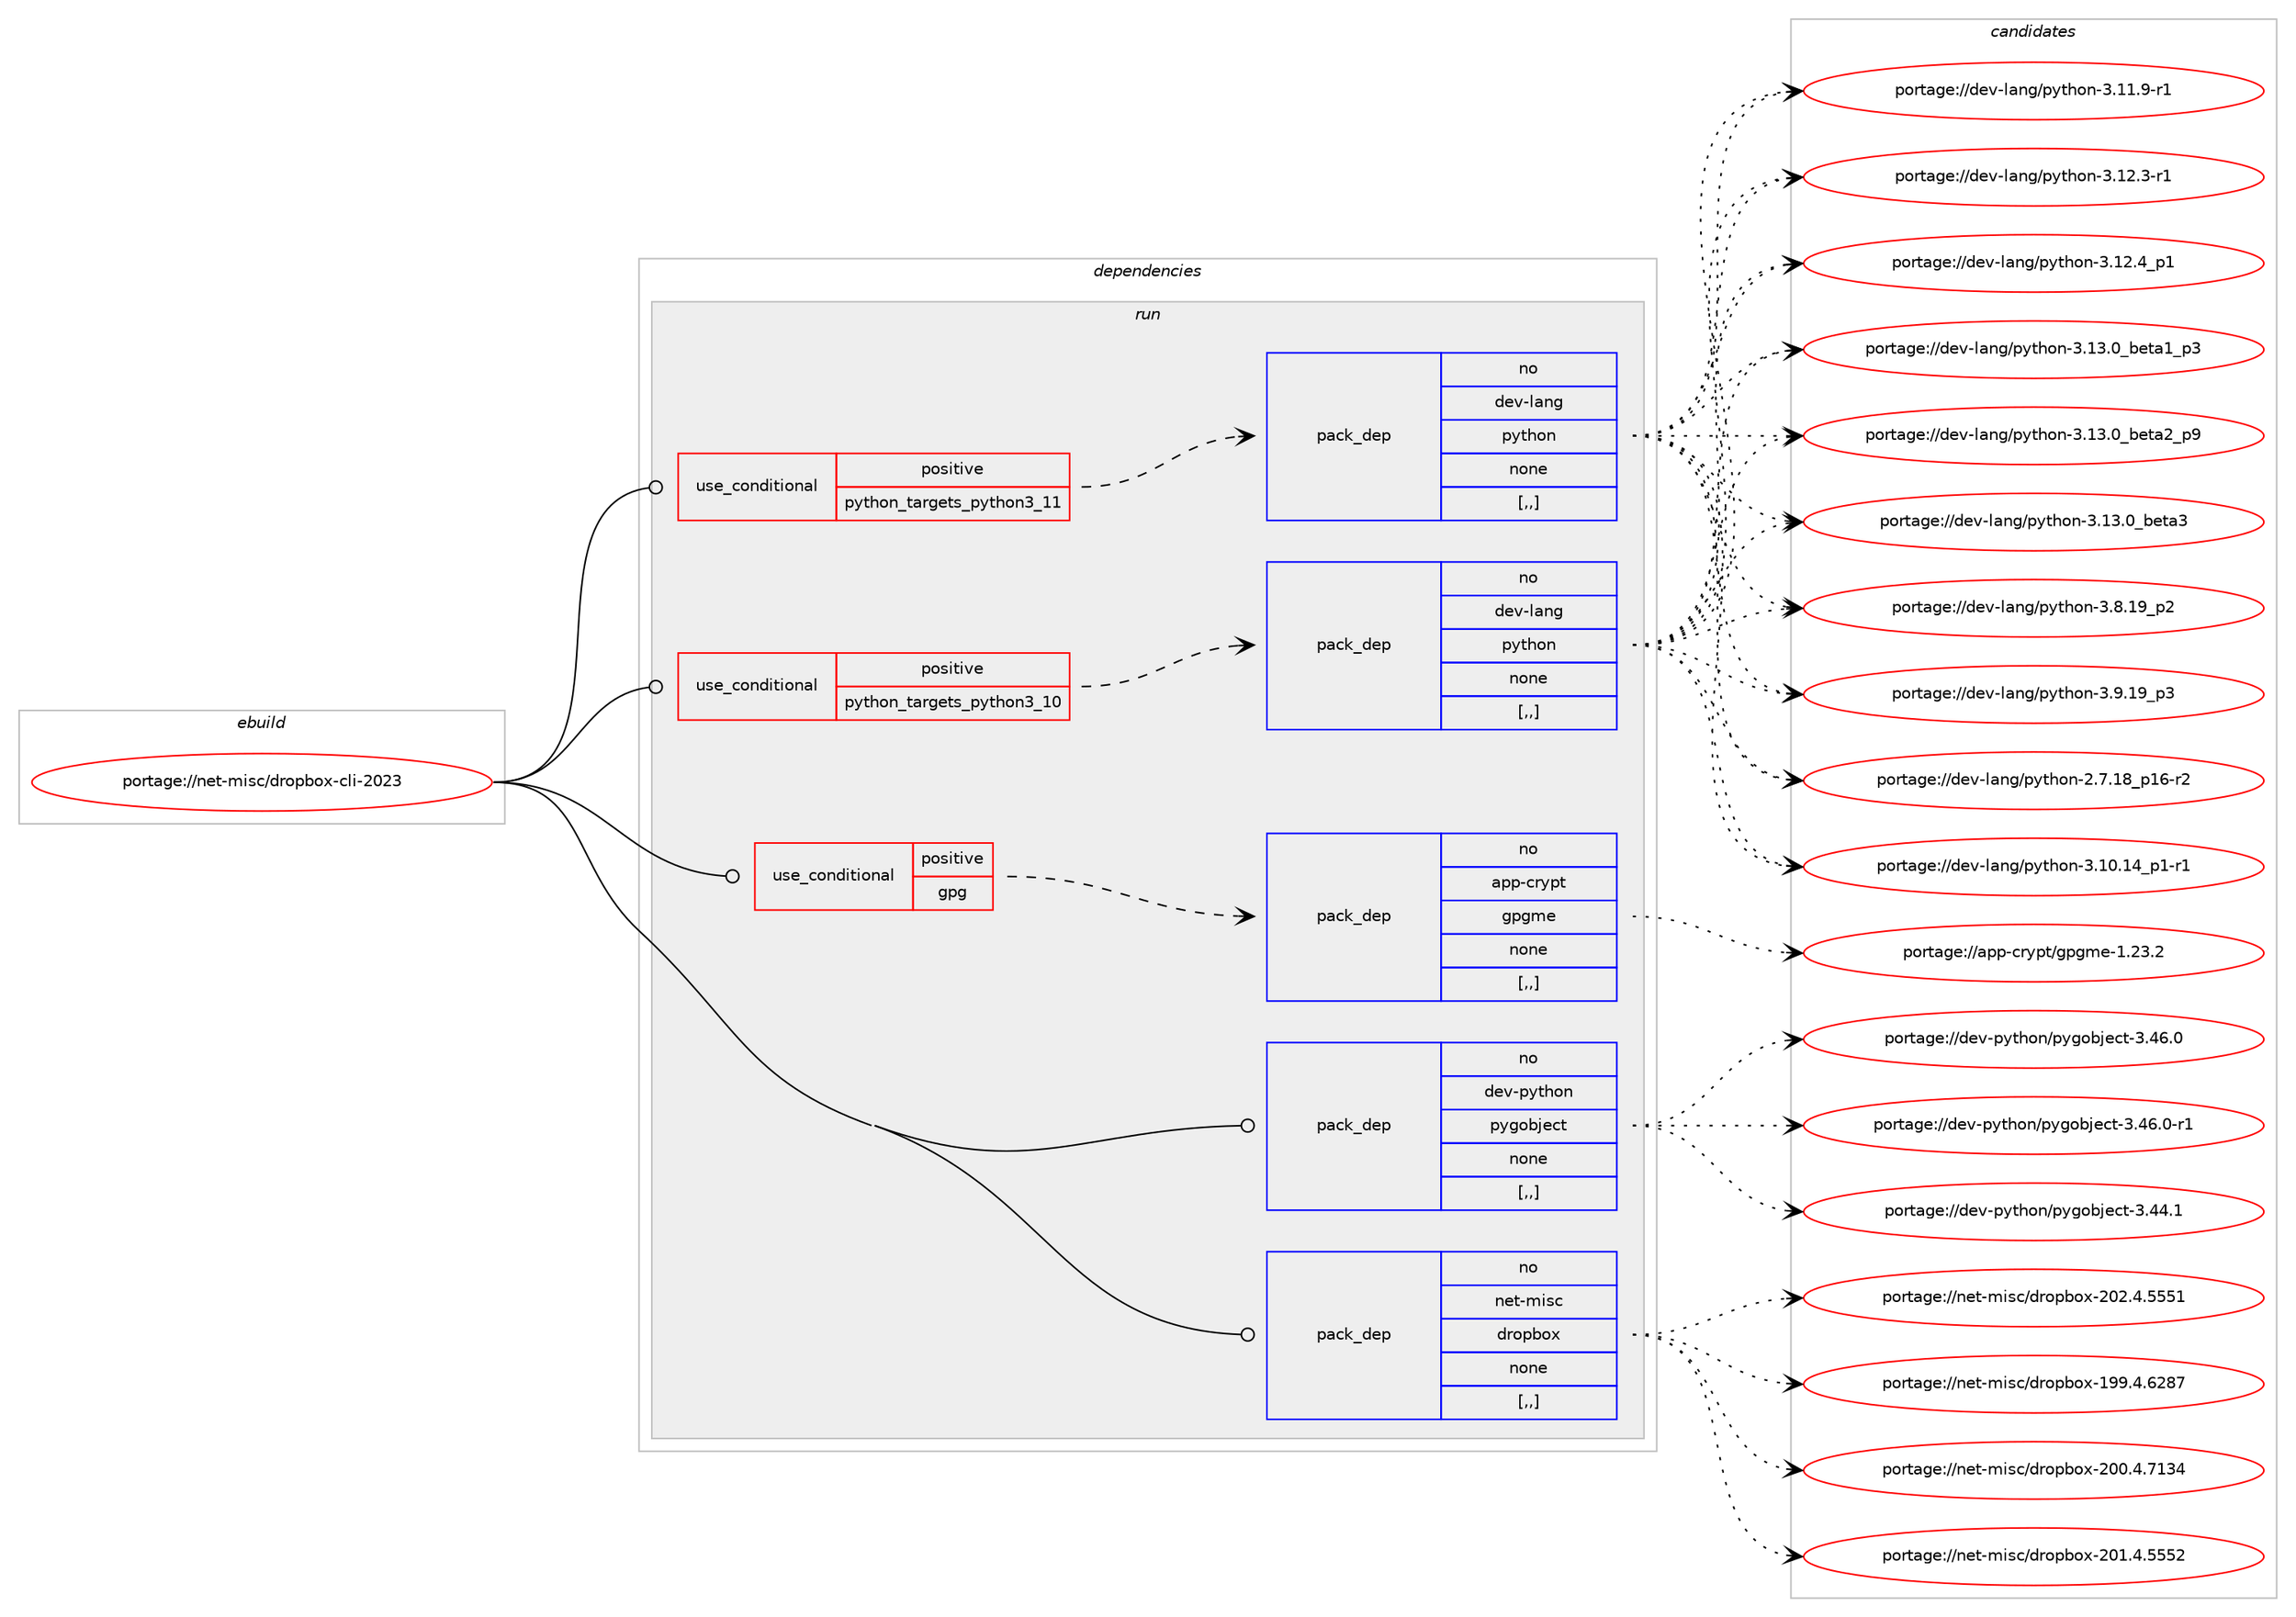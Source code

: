 digraph prolog {

# *************
# Graph options
# *************

newrank=true;
concentrate=true;
compound=true;
graph [rankdir=LR,fontname=Helvetica,fontsize=10,ranksep=1.5];#, ranksep=2.5, nodesep=0.2];
edge  [arrowhead=vee];
node  [fontname=Helvetica,fontsize=10];

# **********
# The ebuild
# **********

subgraph cluster_leftcol {
color=gray;
rank=same;
label=<<i>ebuild</i>>;
id [label="portage://net-misc/dropbox-cli-2023", color=red, width=4, href="../net-misc/dropbox-cli-2023.svg"];
}

# ****************
# The dependencies
# ****************

subgraph cluster_midcol {
color=gray;
label=<<i>dependencies</i>>;
subgraph cluster_compile {
fillcolor="#eeeeee";
style=filled;
label=<<i>compile</i>>;
}
subgraph cluster_compileandrun {
fillcolor="#eeeeee";
style=filled;
label=<<i>compile and run</i>>;
}
subgraph cluster_run {
fillcolor="#eeeeee";
style=filled;
label=<<i>run</i>>;
subgraph cond94512 {
dependency359983 [label=<<TABLE BORDER="0" CELLBORDER="1" CELLSPACING="0" CELLPADDING="4"><TR><TD ROWSPAN="3" CELLPADDING="10">use_conditional</TD></TR><TR><TD>positive</TD></TR><TR><TD>gpg</TD></TR></TABLE>>, shape=none, color=red];
subgraph pack262860 {
dependency359984 [label=<<TABLE BORDER="0" CELLBORDER="1" CELLSPACING="0" CELLPADDING="4" WIDTH="220"><TR><TD ROWSPAN="6" CELLPADDING="30">pack_dep</TD></TR><TR><TD WIDTH="110">no</TD></TR><TR><TD>app-crypt</TD></TR><TR><TD>gpgme</TD></TR><TR><TD>none</TD></TR><TR><TD>[,,]</TD></TR></TABLE>>, shape=none, color=blue];
}
dependency359983:e -> dependency359984:w [weight=20,style="dashed",arrowhead="vee"];
}
id:e -> dependency359983:w [weight=20,style="solid",arrowhead="odot"];
subgraph cond94513 {
dependency359985 [label=<<TABLE BORDER="0" CELLBORDER="1" CELLSPACING="0" CELLPADDING="4"><TR><TD ROWSPAN="3" CELLPADDING="10">use_conditional</TD></TR><TR><TD>positive</TD></TR><TR><TD>python_targets_python3_10</TD></TR></TABLE>>, shape=none, color=red];
subgraph pack262861 {
dependency359986 [label=<<TABLE BORDER="0" CELLBORDER="1" CELLSPACING="0" CELLPADDING="4" WIDTH="220"><TR><TD ROWSPAN="6" CELLPADDING="30">pack_dep</TD></TR><TR><TD WIDTH="110">no</TD></TR><TR><TD>dev-lang</TD></TR><TR><TD>python</TD></TR><TR><TD>none</TD></TR><TR><TD>[,,]</TD></TR></TABLE>>, shape=none, color=blue];
}
dependency359985:e -> dependency359986:w [weight=20,style="dashed",arrowhead="vee"];
}
id:e -> dependency359985:w [weight=20,style="solid",arrowhead="odot"];
subgraph cond94514 {
dependency359987 [label=<<TABLE BORDER="0" CELLBORDER="1" CELLSPACING="0" CELLPADDING="4"><TR><TD ROWSPAN="3" CELLPADDING="10">use_conditional</TD></TR><TR><TD>positive</TD></TR><TR><TD>python_targets_python3_11</TD></TR></TABLE>>, shape=none, color=red];
subgraph pack262862 {
dependency359988 [label=<<TABLE BORDER="0" CELLBORDER="1" CELLSPACING="0" CELLPADDING="4" WIDTH="220"><TR><TD ROWSPAN="6" CELLPADDING="30">pack_dep</TD></TR><TR><TD WIDTH="110">no</TD></TR><TR><TD>dev-lang</TD></TR><TR><TD>python</TD></TR><TR><TD>none</TD></TR><TR><TD>[,,]</TD></TR></TABLE>>, shape=none, color=blue];
}
dependency359987:e -> dependency359988:w [weight=20,style="dashed",arrowhead="vee"];
}
id:e -> dependency359987:w [weight=20,style="solid",arrowhead="odot"];
subgraph pack262863 {
dependency359989 [label=<<TABLE BORDER="0" CELLBORDER="1" CELLSPACING="0" CELLPADDING="4" WIDTH="220"><TR><TD ROWSPAN="6" CELLPADDING="30">pack_dep</TD></TR><TR><TD WIDTH="110">no</TD></TR><TR><TD>dev-python</TD></TR><TR><TD>pygobject</TD></TR><TR><TD>none</TD></TR><TR><TD>[,,]</TD></TR></TABLE>>, shape=none, color=blue];
}
id:e -> dependency359989:w [weight=20,style="solid",arrowhead="odot"];
subgraph pack262864 {
dependency359990 [label=<<TABLE BORDER="0" CELLBORDER="1" CELLSPACING="0" CELLPADDING="4" WIDTH="220"><TR><TD ROWSPAN="6" CELLPADDING="30">pack_dep</TD></TR><TR><TD WIDTH="110">no</TD></TR><TR><TD>net-misc</TD></TR><TR><TD>dropbox</TD></TR><TR><TD>none</TD></TR><TR><TD>[,,]</TD></TR></TABLE>>, shape=none, color=blue];
}
id:e -> dependency359990:w [weight=20,style="solid",arrowhead="odot"];
}
}

# **************
# The candidates
# **************

subgraph cluster_choices {
rank=same;
color=gray;
label=<<i>candidates</i>>;

subgraph choice262860 {
color=black;
nodesep=1;
choice9711211245991141211121164710311210310910145494650514650 [label="portage://app-crypt/gpgme-1.23.2", color=red, width=4,href="../app-crypt/gpgme-1.23.2.svg"];
dependency359984:e -> choice9711211245991141211121164710311210310910145494650514650:w [style=dotted,weight="100"];
}
subgraph choice262861 {
color=black;
nodesep=1;
choice100101118451089711010347112121116104111110455046554649569511249544511450 [label="portage://dev-lang/python-2.7.18_p16-r2", color=red, width=4,href="../dev-lang/python-2.7.18_p16-r2.svg"];
choice100101118451089711010347112121116104111110455146494846495295112494511449 [label="portage://dev-lang/python-3.10.14_p1-r1", color=red, width=4,href="../dev-lang/python-3.10.14_p1-r1.svg"];
choice100101118451089711010347112121116104111110455146494946574511449 [label="portage://dev-lang/python-3.11.9-r1", color=red, width=4,href="../dev-lang/python-3.11.9-r1.svg"];
choice100101118451089711010347112121116104111110455146495046514511449 [label="portage://dev-lang/python-3.12.3-r1", color=red, width=4,href="../dev-lang/python-3.12.3-r1.svg"];
choice100101118451089711010347112121116104111110455146495046529511249 [label="portage://dev-lang/python-3.12.4_p1", color=red, width=4,href="../dev-lang/python-3.12.4_p1.svg"];
choice10010111845108971101034711212111610411111045514649514648959810111697499511251 [label="portage://dev-lang/python-3.13.0_beta1_p3", color=red, width=4,href="../dev-lang/python-3.13.0_beta1_p3.svg"];
choice10010111845108971101034711212111610411111045514649514648959810111697509511257 [label="portage://dev-lang/python-3.13.0_beta2_p9", color=red, width=4,href="../dev-lang/python-3.13.0_beta2_p9.svg"];
choice1001011184510897110103471121211161041111104551464951464895981011169751 [label="portage://dev-lang/python-3.13.0_beta3", color=red, width=4,href="../dev-lang/python-3.13.0_beta3.svg"];
choice100101118451089711010347112121116104111110455146564649579511250 [label="portage://dev-lang/python-3.8.19_p2", color=red, width=4,href="../dev-lang/python-3.8.19_p2.svg"];
choice100101118451089711010347112121116104111110455146574649579511251 [label="portage://dev-lang/python-3.9.19_p3", color=red, width=4,href="../dev-lang/python-3.9.19_p3.svg"];
dependency359986:e -> choice100101118451089711010347112121116104111110455046554649569511249544511450:w [style=dotted,weight="100"];
dependency359986:e -> choice100101118451089711010347112121116104111110455146494846495295112494511449:w [style=dotted,weight="100"];
dependency359986:e -> choice100101118451089711010347112121116104111110455146494946574511449:w [style=dotted,weight="100"];
dependency359986:e -> choice100101118451089711010347112121116104111110455146495046514511449:w [style=dotted,weight="100"];
dependency359986:e -> choice100101118451089711010347112121116104111110455146495046529511249:w [style=dotted,weight="100"];
dependency359986:e -> choice10010111845108971101034711212111610411111045514649514648959810111697499511251:w [style=dotted,weight="100"];
dependency359986:e -> choice10010111845108971101034711212111610411111045514649514648959810111697509511257:w [style=dotted,weight="100"];
dependency359986:e -> choice1001011184510897110103471121211161041111104551464951464895981011169751:w [style=dotted,weight="100"];
dependency359986:e -> choice100101118451089711010347112121116104111110455146564649579511250:w [style=dotted,weight="100"];
dependency359986:e -> choice100101118451089711010347112121116104111110455146574649579511251:w [style=dotted,weight="100"];
}
subgraph choice262862 {
color=black;
nodesep=1;
choice100101118451089711010347112121116104111110455046554649569511249544511450 [label="portage://dev-lang/python-2.7.18_p16-r2", color=red, width=4,href="../dev-lang/python-2.7.18_p16-r2.svg"];
choice100101118451089711010347112121116104111110455146494846495295112494511449 [label="portage://dev-lang/python-3.10.14_p1-r1", color=red, width=4,href="../dev-lang/python-3.10.14_p1-r1.svg"];
choice100101118451089711010347112121116104111110455146494946574511449 [label="portage://dev-lang/python-3.11.9-r1", color=red, width=4,href="../dev-lang/python-3.11.9-r1.svg"];
choice100101118451089711010347112121116104111110455146495046514511449 [label="portage://dev-lang/python-3.12.3-r1", color=red, width=4,href="../dev-lang/python-3.12.3-r1.svg"];
choice100101118451089711010347112121116104111110455146495046529511249 [label="portage://dev-lang/python-3.12.4_p1", color=red, width=4,href="../dev-lang/python-3.12.4_p1.svg"];
choice10010111845108971101034711212111610411111045514649514648959810111697499511251 [label="portage://dev-lang/python-3.13.0_beta1_p3", color=red, width=4,href="../dev-lang/python-3.13.0_beta1_p3.svg"];
choice10010111845108971101034711212111610411111045514649514648959810111697509511257 [label="portage://dev-lang/python-3.13.0_beta2_p9", color=red, width=4,href="../dev-lang/python-3.13.0_beta2_p9.svg"];
choice1001011184510897110103471121211161041111104551464951464895981011169751 [label="portage://dev-lang/python-3.13.0_beta3", color=red, width=4,href="../dev-lang/python-3.13.0_beta3.svg"];
choice100101118451089711010347112121116104111110455146564649579511250 [label="portage://dev-lang/python-3.8.19_p2", color=red, width=4,href="../dev-lang/python-3.8.19_p2.svg"];
choice100101118451089711010347112121116104111110455146574649579511251 [label="portage://dev-lang/python-3.9.19_p3", color=red, width=4,href="../dev-lang/python-3.9.19_p3.svg"];
dependency359988:e -> choice100101118451089711010347112121116104111110455046554649569511249544511450:w [style=dotted,weight="100"];
dependency359988:e -> choice100101118451089711010347112121116104111110455146494846495295112494511449:w [style=dotted,weight="100"];
dependency359988:e -> choice100101118451089711010347112121116104111110455146494946574511449:w [style=dotted,weight="100"];
dependency359988:e -> choice100101118451089711010347112121116104111110455146495046514511449:w [style=dotted,weight="100"];
dependency359988:e -> choice100101118451089711010347112121116104111110455146495046529511249:w [style=dotted,weight="100"];
dependency359988:e -> choice10010111845108971101034711212111610411111045514649514648959810111697499511251:w [style=dotted,weight="100"];
dependency359988:e -> choice10010111845108971101034711212111610411111045514649514648959810111697509511257:w [style=dotted,weight="100"];
dependency359988:e -> choice1001011184510897110103471121211161041111104551464951464895981011169751:w [style=dotted,weight="100"];
dependency359988:e -> choice100101118451089711010347112121116104111110455146564649579511250:w [style=dotted,weight="100"];
dependency359988:e -> choice100101118451089711010347112121116104111110455146574649579511251:w [style=dotted,weight="100"];
}
subgraph choice262863 {
color=black;
nodesep=1;
choice1001011184511212111610411111047112121103111981061019911645514652524649 [label="portage://dev-python/pygobject-3.44.1", color=red, width=4,href="../dev-python/pygobject-3.44.1.svg"];
choice1001011184511212111610411111047112121103111981061019911645514652544648 [label="portage://dev-python/pygobject-3.46.0", color=red, width=4,href="../dev-python/pygobject-3.46.0.svg"];
choice10010111845112121116104111110471121211031119810610199116455146525446484511449 [label="portage://dev-python/pygobject-3.46.0-r1", color=red, width=4,href="../dev-python/pygobject-3.46.0-r1.svg"];
dependency359989:e -> choice1001011184511212111610411111047112121103111981061019911645514652524649:w [style=dotted,weight="100"];
dependency359989:e -> choice1001011184511212111610411111047112121103111981061019911645514652544648:w [style=dotted,weight="100"];
dependency359989:e -> choice10010111845112121116104111110471121211031119810610199116455146525446484511449:w [style=dotted,weight="100"];
}
subgraph choice262864 {
color=black;
nodesep=1;
choice110101116451091051159947100114111112981111204549575746524654505655 [label="portage://net-misc/dropbox-199.4.6287", color=red, width=4,href="../net-misc/dropbox-199.4.6287.svg"];
choice110101116451091051159947100114111112981111204550484846524655495152 [label="portage://net-misc/dropbox-200.4.7134", color=red, width=4,href="../net-misc/dropbox-200.4.7134.svg"];
choice110101116451091051159947100114111112981111204550484946524653535350 [label="portage://net-misc/dropbox-201.4.5552", color=red, width=4,href="../net-misc/dropbox-201.4.5552.svg"];
choice110101116451091051159947100114111112981111204550485046524653535349 [label="portage://net-misc/dropbox-202.4.5551", color=red, width=4,href="../net-misc/dropbox-202.4.5551.svg"];
dependency359990:e -> choice110101116451091051159947100114111112981111204549575746524654505655:w [style=dotted,weight="100"];
dependency359990:e -> choice110101116451091051159947100114111112981111204550484846524655495152:w [style=dotted,weight="100"];
dependency359990:e -> choice110101116451091051159947100114111112981111204550484946524653535350:w [style=dotted,weight="100"];
dependency359990:e -> choice110101116451091051159947100114111112981111204550485046524653535349:w [style=dotted,weight="100"];
}
}

}
